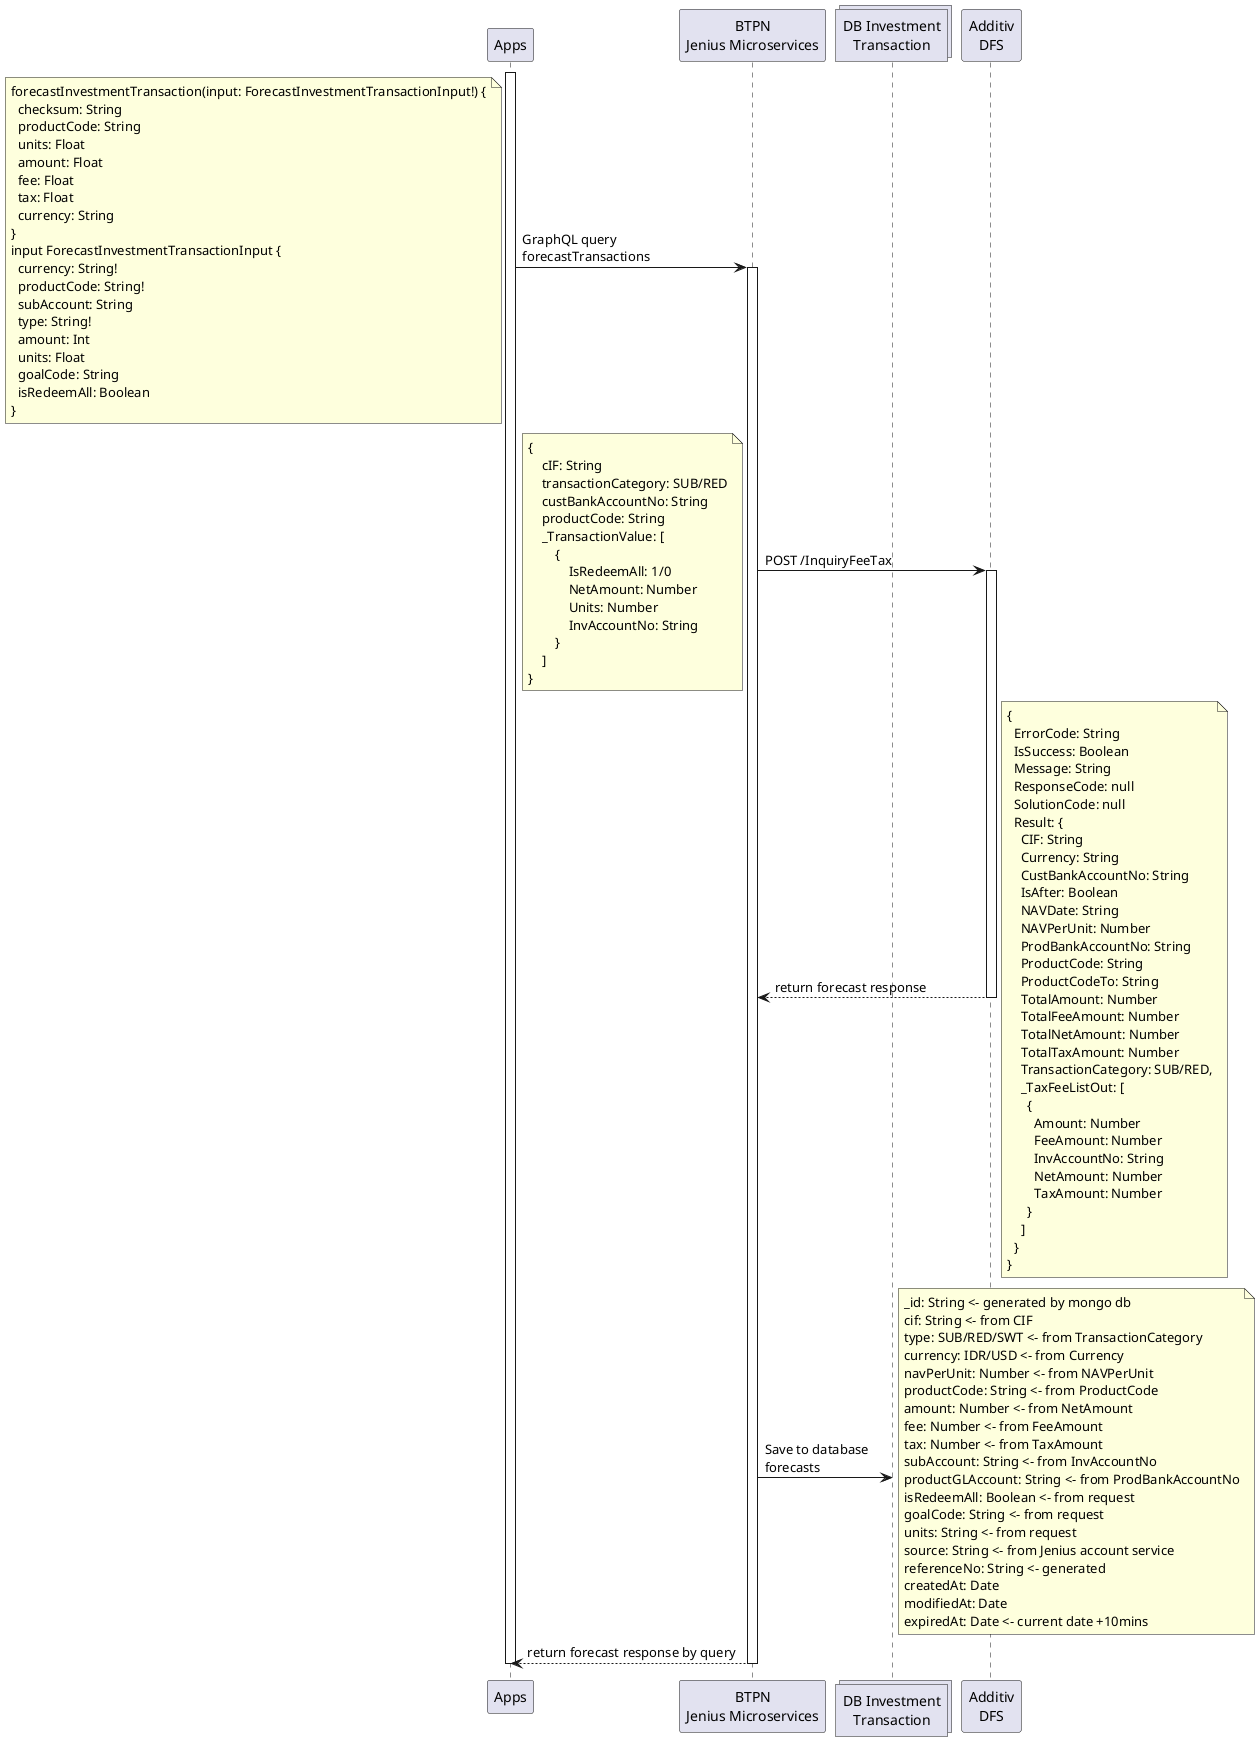 @startuml forecast
participant "Apps" as app
participant "BTPN\nJenius Microservices" as ms
collections "DB Investment\nTransaction" as db
participant "Additiv\nDFS" as dfs

activate app
app -> ms: GraphQL query\nforecastTransactions
note left
forecastInvestmentTransaction(input: ForecastInvestmentTransactionInput!) {
  checksum: String
  productCode: String
  units: Float
  amount: Float
  fee: Float
  tax: Float
  currency: String
}
input ForecastInvestmentTransactionInput {
  currency: String!
  productCode: String!
  subAccount: String
  type: String!
  amount: Int
  units: Float
  goalCode: String
  isRedeemAll: Boolean
}
end note
activate ms
ms -> dfs: POST /InquiryFeeTax
note left
{
    cIF: String
    transactionCategory: SUB/RED
    custBankAccountNo: String
    productCode: String
    _TransactionValue: [
        {
            IsRedeemAll: 1/0
            NetAmount: Number
            Units: Number
            InvAccountNo: String
        }
    ]
}
end note
activate dfs
dfs --> ms: return forecast response
note right
{
  ErrorCode: String
  IsSuccess: Boolean
  Message: String
  ResponseCode: null
  SolutionCode: null
  Result: {
    CIF: String
    Currency: String
    CustBankAccountNo: String
    IsAfter: Boolean
    NAVDate: String
    NAVPerUnit: Number
    ProdBankAccountNo: String
    ProductCode: String
    ProductCodeTo: String
    TotalAmount: Number
    TotalFeeAmount: Number
    TotalNetAmount: Number
    TotalTaxAmount: Number
    TransactionCategory: SUB/RED,
    _TaxFeeListOut: [
      {
        Amount: Number
        FeeAmount: Number
        InvAccountNo: String
        NetAmount: Number
        TaxAmount: Number
      }
    ]
  }
}
end note
deactivate dfs
ms -> db: Save to database\nforecasts
note right
_id: String <- generated by mongo db
cif: String <- from CIF
type: SUB/RED/SWT <- from TransactionCategory
currency: IDR/USD <- from Currency
navPerUnit: Number <- from NAVPerUnit
productCode: String <- from ProductCode
amount: Number <- from NetAmount
fee: Number <- from FeeAmount
tax: Number <- from TaxAmount 
subAccount: String <- from InvAccountNo
productGLAccount: String <- from ProdBankAccountNo
isRedeemAll: Boolean <- from request
goalCode: String <- from request
units: String <- from request
source: String <- from Jenius account service
referenceNo: String <- generated
createdAt: Date
modifiedAt: Date
expiredAt: Date <- current date +10mins
end note
ms --> app: return forecast response by query
deactivate ms
deactivate app

@enduml